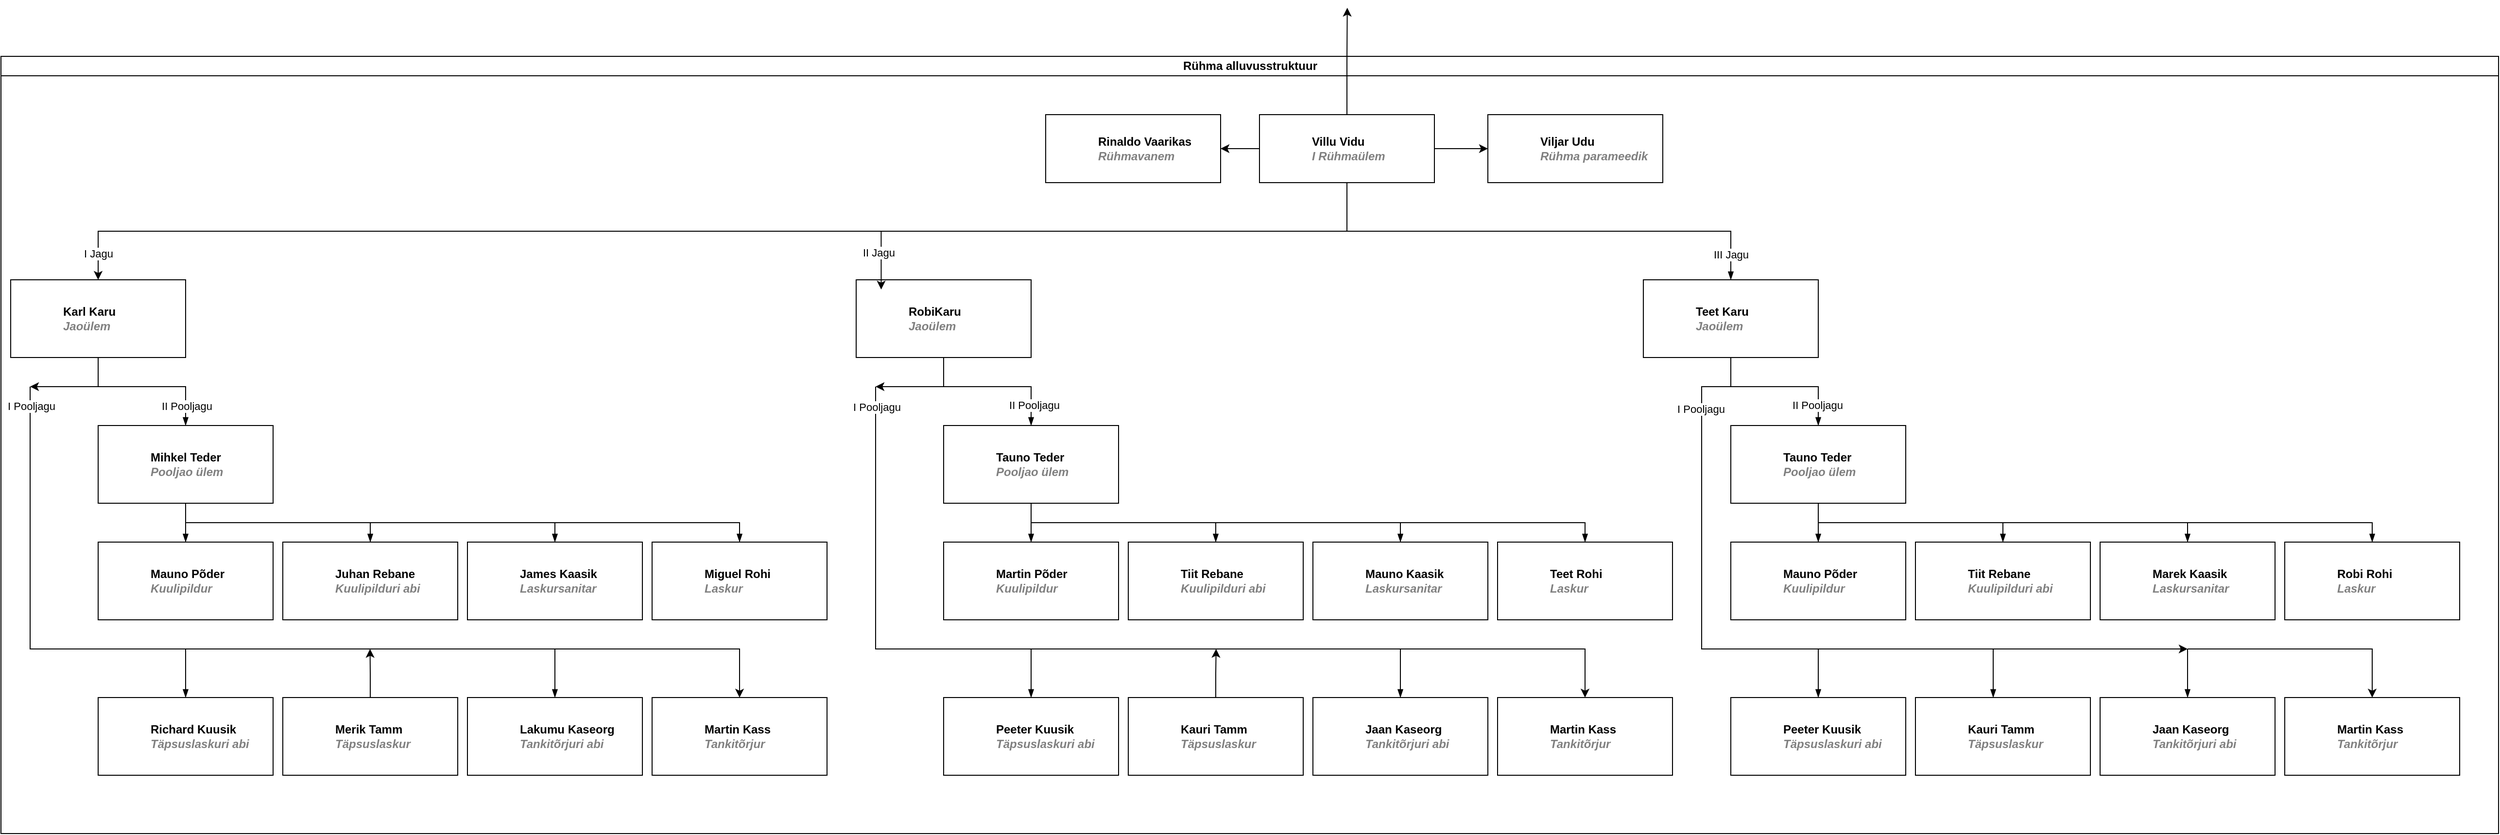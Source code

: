 <mxfile version="22.0.2" type="github">
  <diagram id="prtHgNgQTEPvFCAcTncT" name="Page-1">
    <mxGraphModel dx="3054" dy="3118" grid="1" gridSize="10" guides="1" tooltips="1" connect="1" arrows="1" fold="1" page="1" pageScale="1" pageWidth="827" pageHeight="1169" math="0" shadow="0">
      <root>
        <mxCell id="0" />
        <mxCell id="1" parent="0" />
        <mxCell id="dNxyNK7c78bLwvsdeMH5-11" value="Rühma alluvusstruktuur" style="swimlane;html=1;startSize=20;horizontal=1;containerType=tree;glass=0;" parent="1" vertex="1">
          <mxGeometry x="-1630" y="-1150" width="2570" height="800" as="geometry" />
        </mxCell>
        <mxCell id="ccZkCGxkQBuY12EpuAgt-53" style="edgeStyle=orthogonalEdgeStyle;rounded=0;orthogonalLoop=1;jettySize=auto;html=1;exitX=0.5;exitY=1;exitDx=0;exitDy=0;" edge="1" parent="dNxyNK7c78bLwvsdeMH5-11" source="dNxyNK7c78bLwvsdeMH5-12" target="ccZkCGxkQBuY12EpuAgt-42">
          <mxGeometry relative="1" as="geometry" />
        </mxCell>
        <mxCell id="ccZkCGxkQBuY12EpuAgt-63" value="I Jagu" style="edgeLabel;html=1;align=center;verticalAlign=middle;resizable=0;points=[];" vertex="1" connectable="0" parent="ccZkCGxkQBuY12EpuAgt-53">
          <mxGeometry x="0.96" relative="1" as="geometry">
            <mxPoint as="offset" />
          </mxGeometry>
        </mxCell>
        <mxCell id="ccZkCGxkQBuY12EpuAgt-75" style="edgeStyle=orthogonalEdgeStyle;rounded=0;orthogonalLoop=1;jettySize=auto;html=1;exitX=0.5;exitY=0;exitDx=0;exitDy=0;" edge="1" parent="dNxyNK7c78bLwvsdeMH5-11" source="dNxyNK7c78bLwvsdeMH5-12">
          <mxGeometry relative="1" as="geometry">
            <mxPoint x="1385.333" y="-50" as="targetPoint" />
          </mxGeometry>
        </mxCell>
        <UserObject label="Villu Vidu&lt;br&gt;&lt;i style=&quot;color: rgb(128, 128, 128);&quot;&gt;I Rühmaülem&lt;/i&gt;" name="Tessa Miller" position="CFO" location="Office 1" email="me@example.com" placeholders="1" id="dNxyNK7c78bLwvsdeMH5-12">
          <mxCell style="label;image=https://cdn3.iconfinder.com/data/icons/user-avatars-1/512/users-3-128.png;whiteSpace=wrap;html=1;rounded=0;glass=0;treeMoving=1;treeFolding=1;" parent="dNxyNK7c78bLwvsdeMH5-11" vertex="1">
            <mxGeometry x="1295" y="60" width="180" height="70" as="geometry" />
          </mxCell>
        </UserObject>
        <UserObject label="Tauno Teder&lt;br&gt;&lt;font color=&quot;#808080&quot;&gt;&lt;i&gt;Pooljao ülem&lt;/i&gt;&lt;/font&gt;" name="Evan Valet" position="HR Director" location="Office 4" email="me@example.com" placeholders="1" id="dNxyNK7c78bLwvsdeMH5-16">
          <mxCell style="label;image=https://cdn3.iconfinder.com/data/icons/user-avatars-1/512/users-9-2-128.png;whiteSpace=wrap;html=1;rounded=0;glass=0;treeFolding=1;treeMoving=1;" parent="dNxyNK7c78bLwvsdeMH5-11" vertex="1">
            <mxGeometry x="1780" y="380" width="180" height="80" as="geometry" />
          </mxCell>
        </UserObject>
        <mxCell id="dNxyNK7c78bLwvsdeMH5-15" value="" style="endArrow=blockThin;endFill=1;fontSize=11;edgeStyle=elbowEdgeStyle;elbow=vertical;rounded=0;exitX=0.5;exitY=1;exitDx=0;exitDy=0;entryX=0.5;entryY=0;entryDx=0;entryDy=0;" parent="dNxyNK7c78bLwvsdeMH5-11" source="dNxyNK7c78bLwvsdeMH5-14" target="dNxyNK7c78bLwvsdeMH5-16" edge="1">
          <mxGeometry relative="1" as="geometry">
            <Array as="points">
              <mxPoint x="1790" y="340" />
            </Array>
          </mxGeometry>
        </mxCell>
        <mxCell id="ccZkCGxkQBuY12EpuAgt-72" value="II Pooljagu" style="edgeLabel;html=1;align=center;verticalAlign=middle;resizable=0;points=[];" vertex="1" connectable="0" parent="dNxyNK7c78bLwvsdeMH5-15">
          <mxGeometry x="0.736" y="-1" relative="1" as="geometry">
            <mxPoint as="offset" />
          </mxGeometry>
        </mxCell>
        <mxCell id="lXDqP3hr32WbxRZr7GGE-2" value="" style="endArrow=blockThin;endFill=1;fontSize=11;edgeStyle=elbowEdgeStyle;elbow=vertical;rounded=0;" parent="dNxyNK7c78bLwvsdeMH5-11" source="dNxyNK7c78bLwvsdeMH5-16" target="lXDqP3hr32WbxRZr7GGE-3" edge="1">
          <mxGeometry relative="1" as="geometry">
            <mxPoint x="1905" y="230" as="sourcePoint" />
          </mxGeometry>
        </mxCell>
        <UserObject label="Mauno Põder&lt;br&gt;&lt;font color=&quot;#808080&quot;&gt;&lt;i&gt;Kuulipildur&lt;/i&gt;&lt;/font&gt;" name="Evan Valet" position="HR Director" location="Office 4" email="me@example.com" placeholders="1" id="lXDqP3hr32WbxRZr7GGE-3">
          <mxCell style="label;image=https://cdn3.iconfinder.com/data/icons/user-avatars-1/512/users-9-2-128.png;whiteSpace=wrap;html=1;rounded=0;glass=0;treeFolding=1;treeMoving=1;" parent="dNxyNK7c78bLwvsdeMH5-11" vertex="1">
            <mxGeometry x="1780" y="500" width="180" height="80" as="geometry" />
          </mxCell>
        </UserObject>
        <mxCell id="lXDqP3hr32WbxRZr7GGE-4" value="" style="endArrow=blockThin;endFill=1;fontSize=11;edgeStyle=elbowEdgeStyle;elbow=vertical;rounded=0;" parent="dNxyNK7c78bLwvsdeMH5-11" source="dNxyNK7c78bLwvsdeMH5-16" target="lXDqP3hr32WbxRZr7GGE-5" edge="1">
          <mxGeometry relative="1" as="geometry">
            <mxPoint x="1905" y="230" as="sourcePoint" />
          </mxGeometry>
        </mxCell>
        <UserObject label="Tiit Rebane&lt;br&gt;&lt;font color=&quot;#808080&quot;&gt;&lt;i&gt;Kuulipilduri abi&lt;/i&gt;&lt;/font&gt;" name="Evan Valet" position="HR Director" location="Office 4" email="me@example.com" placeholders="1" id="lXDqP3hr32WbxRZr7GGE-5">
          <mxCell style="label;image=https://cdn3.iconfinder.com/data/icons/user-avatars-1/512/users-9-2-128.png;whiteSpace=wrap;html=1;rounded=0;glass=0;treeFolding=1;treeMoving=1;" parent="dNxyNK7c78bLwvsdeMH5-11" vertex="1">
            <mxGeometry x="1970" y="500" width="180" height="80" as="geometry" />
          </mxCell>
        </UserObject>
        <mxCell id="lXDqP3hr32WbxRZr7GGE-6" value="" style="endArrow=blockThin;endFill=1;fontSize=11;edgeStyle=elbowEdgeStyle;elbow=vertical;rounded=0;" parent="dNxyNK7c78bLwvsdeMH5-11" source="dNxyNK7c78bLwvsdeMH5-16" target="lXDqP3hr32WbxRZr7GGE-7" edge="1">
          <mxGeometry relative="1" as="geometry">
            <mxPoint x="1905" y="230" as="sourcePoint" />
          </mxGeometry>
        </mxCell>
        <UserObject label="Marek Kaasik&lt;br&gt;&lt;font color=&quot;#808080&quot;&gt;&lt;i&gt;Laskursanitar&lt;/i&gt;&lt;/font&gt;" name="Evan Valet" position="HR Director" location="Office 4" email="me@example.com" placeholders="1" id="lXDqP3hr32WbxRZr7GGE-7">
          <mxCell style="label;image=https://cdn3.iconfinder.com/data/icons/user-avatars-1/512/users-9-2-128.png;whiteSpace=wrap;html=1;rounded=0;glass=0;treeFolding=1;treeMoving=1;" parent="dNxyNK7c78bLwvsdeMH5-11" vertex="1">
            <mxGeometry x="2160" y="500" width="180" height="80" as="geometry" />
          </mxCell>
        </UserObject>
        <mxCell id="lXDqP3hr32WbxRZr7GGE-8" value="" style="endArrow=blockThin;endFill=1;fontSize=11;edgeStyle=elbowEdgeStyle;elbow=vertical;rounded=0;" parent="dNxyNK7c78bLwvsdeMH5-11" source="dNxyNK7c78bLwvsdeMH5-16" target="lXDqP3hr32WbxRZr7GGE-9" edge="1">
          <mxGeometry relative="1" as="geometry">
            <mxPoint x="1905" y="230" as="sourcePoint" />
          </mxGeometry>
        </mxCell>
        <UserObject label="Robi Rohi&lt;br&gt;&lt;font color=&quot;#808080&quot;&gt;&lt;i&gt;Laskur&lt;/i&gt;&lt;/font&gt;" name="Evan Valet" position="HR Director" location="Office 4" email="me@example.com" placeholders="1" id="lXDqP3hr32WbxRZr7GGE-9">
          <mxCell style="label;image=https://cdn3.iconfinder.com/data/icons/user-avatars-1/512/users-9-2-128.png;whiteSpace=wrap;html=1;rounded=0;glass=0;treeFolding=1;treeMoving=1;" parent="dNxyNK7c78bLwvsdeMH5-11" vertex="1">
            <mxGeometry x="2350" y="500" width="180" height="80" as="geometry" />
          </mxCell>
        </UserObject>
        <UserObject label="Martin Kass&lt;br&gt;&lt;font color=&quot;#808080&quot;&gt;&lt;i&gt;Tankitõrjur&lt;br&gt;&lt;/i&gt;&lt;/font&gt;" name="Edward Morrison" position="Brand Manager" location="Office 2" email="me@example.com" placeholders="1" id="lXDqP3hr32WbxRZr7GGE-12">
          <mxCell style="label;image=https://cdn3.iconfinder.com/data/icons/user-avatars-1/512/users-10-3-128.png;whiteSpace=wrap;html=1;rounded=0;glass=0;treeFolding=1;treeMoving=1;" parent="dNxyNK7c78bLwvsdeMH5-11" vertex="1">
            <mxGeometry x="2350" y="660" width="180" height="80" as="geometry" />
          </mxCell>
        </UserObject>
        <mxCell id="ccZkCGxkQBuY12EpuAgt-8" style="edgeStyle=orthogonalEdgeStyle;rounded=0;orthogonalLoop=1;jettySize=auto;html=1;exitX=0.5;exitY=1;exitDx=0;exitDy=0;" edge="1" parent="dNxyNK7c78bLwvsdeMH5-11" source="dNxyNK7c78bLwvsdeMH5-14">
          <mxGeometry relative="1" as="geometry">
            <mxPoint x="2250" y="610" as="targetPoint" />
            <Array as="points">
              <mxPoint x="1780" y="340" />
              <mxPoint x="1750" y="340" />
              <mxPoint x="1750" y="610" />
            </Array>
          </mxGeometry>
        </mxCell>
        <mxCell id="ccZkCGxkQBuY12EpuAgt-71" value="I Pooljagu" style="edgeLabel;html=1;align=center;verticalAlign=middle;resizable=0;points=[];" vertex="1" connectable="0" parent="ccZkCGxkQBuY12EpuAgt-8">
          <mxGeometry x="-0.8" y="-1" relative="1" as="geometry">
            <mxPoint as="offset" />
          </mxGeometry>
        </mxCell>
        <UserObject label="Teet Karu&lt;br&gt;&lt;font color=&quot;#808080&quot;&gt;&lt;i&gt;Jaoülem&lt;br&gt;&lt;/i&gt;&lt;/font&gt;" name="Edward Morrison" position="Brand Manager" location="Office 2" email="me@example.com" placeholders="1" id="dNxyNK7c78bLwvsdeMH5-14">
          <mxCell style="label;image=https://cdn3.iconfinder.com/data/icons/user-avatars-1/512/users-10-3-128.png;whiteSpace=wrap;html=1;rounded=0;glass=0;treeFolding=1;treeMoving=1;" parent="dNxyNK7c78bLwvsdeMH5-11" vertex="1">
            <mxGeometry x="1690" y="230" width="180" height="80" as="geometry" />
          </mxCell>
        </UserObject>
        <mxCell id="lXDqP3hr32WbxRZr7GGE-13" value="" style="edgeStyle=orthogonalEdgeStyle;rounded=0;orthogonalLoop=1;jettySize=auto;html=1;" parent="dNxyNK7c78bLwvsdeMH5-11" target="lXDqP3hr32WbxRZr7GGE-12" edge="1">
          <mxGeometry relative="1" as="geometry">
            <mxPoint x="2250" y="610" as="sourcePoint" />
            <Array as="points">
              <mxPoint x="2440" y="610" />
            </Array>
          </mxGeometry>
        </mxCell>
        <mxCell id="dNxyNK7c78bLwvsdeMH5-13" value="" style="endArrow=blockThin;endFill=1;fontSize=11;edgeStyle=elbowEdgeStyle;elbow=vertical;rounded=0;" parent="dNxyNK7c78bLwvsdeMH5-11" source="dNxyNK7c78bLwvsdeMH5-12" target="dNxyNK7c78bLwvsdeMH5-14" edge="1">
          <mxGeometry relative="1" as="geometry" />
        </mxCell>
        <mxCell id="ccZkCGxkQBuY12EpuAgt-62" value="III Jagu" style="edgeLabel;html=1;align=center;verticalAlign=middle;resizable=0;points=[];" vertex="1" connectable="0" parent="dNxyNK7c78bLwvsdeMH5-13">
          <mxGeometry x="0.888" relative="1" as="geometry">
            <mxPoint y="1" as="offset" />
          </mxGeometry>
        </mxCell>
        <mxCell id="ccZkCGxkQBuY12EpuAgt-1" value="" style="endArrow=blockThin;endFill=1;fontSize=11;edgeStyle=elbowEdgeStyle;elbow=vertical;rounded=0;" edge="1" target="ccZkCGxkQBuY12EpuAgt-2" parent="dNxyNK7c78bLwvsdeMH5-11">
          <mxGeometry relative="1" as="geometry">
            <mxPoint x="2250" y="610" as="sourcePoint" />
            <Array as="points" />
          </mxGeometry>
        </mxCell>
        <UserObject label="Jaan Kaseorg&lt;br&gt;&lt;font color=&quot;#808080&quot;&gt;&lt;i&gt;Tankitõrjuri abi&lt;br&gt;&lt;/i&gt;&lt;/font&gt;" name="Edward Morrison" position="Brand Manager" location="Office 2" email="me@example.com" placeholders="1" id="ccZkCGxkQBuY12EpuAgt-2">
          <mxCell style="label;image=https://cdn3.iconfinder.com/data/icons/user-avatars-1/512/users-10-3-128.png;whiteSpace=wrap;html=1;rounded=0;glass=0;treeFolding=1;treeMoving=1;" vertex="1" parent="dNxyNK7c78bLwvsdeMH5-11">
            <mxGeometry x="2160" y="660" width="180" height="80" as="geometry" />
          </mxCell>
        </UserObject>
        <mxCell id="ccZkCGxkQBuY12EpuAgt-3" value="" style="endArrow=blockThin;endFill=1;fontSize=11;edgeStyle=elbowEdgeStyle;elbow=vertical;rounded=0;entryX=0.5;entryY=0;entryDx=0;entryDy=0;" edge="1" parent="dNxyNK7c78bLwvsdeMH5-11">
          <mxGeometry relative="1" as="geometry">
            <mxPoint x="2050" y="610" as="sourcePoint" />
            <mxPoint x="2050.0" y="660" as="targetPoint" />
            <Array as="points">
              <mxPoint x="1750" y="620" />
            </Array>
          </mxGeometry>
        </mxCell>
        <UserObject label="Kauri Tamm&lt;br&gt;&lt;font color=&quot;#808080&quot;&gt;&lt;i&gt;Täpsuslaskur&lt;br&gt;&lt;/i&gt;&lt;/font&gt;" name="Edward Morrison" position="Brand Manager" location="Office 2" email="me@example.com" placeholders="1" id="ccZkCGxkQBuY12EpuAgt-4">
          <mxCell style="label;image=https://cdn3.iconfinder.com/data/icons/user-avatars-1/512/users-10-3-128.png;whiteSpace=wrap;html=1;rounded=0;glass=0;treeFolding=1;treeMoving=1;" vertex="1" parent="dNxyNK7c78bLwvsdeMH5-11">
            <mxGeometry x="1970.0" y="660" width="180" height="80" as="geometry" />
          </mxCell>
        </UserObject>
        <mxCell id="ccZkCGxkQBuY12EpuAgt-5" value="" style="endArrow=blockThin;endFill=1;fontSize=11;edgeStyle=elbowEdgeStyle;elbow=vertical;rounded=0;" edge="1" target="ccZkCGxkQBuY12EpuAgt-6" parent="dNxyNK7c78bLwvsdeMH5-11">
          <mxGeometry relative="1" as="geometry">
            <mxPoint x="1870" y="610" as="sourcePoint" />
          </mxGeometry>
        </mxCell>
        <UserObject label="Peeter Kuusik&lt;br&gt;&lt;font color=&quot;#808080&quot;&gt;&lt;i&gt;Täpsuslaskuri abi&lt;br&gt;&lt;/i&gt;&lt;/font&gt;" name="Edward Morrison" position="Brand Manager" location="Office 2" email="me@example.com" placeholders="1" id="ccZkCGxkQBuY12EpuAgt-6">
          <mxCell style="label;image=https://cdn3.iconfinder.com/data/icons/user-avatars-1/512/users-10-3-128.png;whiteSpace=wrap;html=1;rounded=0;glass=0;treeFolding=1;treeMoving=1;" vertex="1" parent="dNxyNK7c78bLwvsdeMH5-11">
            <mxGeometry x="1780.0" y="660" width="180" height="80" as="geometry" />
          </mxCell>
        </UserObject>
        <UserObject label="Tauno Teder&lt;br&gt;&lt;font color=&quot;#808080&quot;&gt;&lt;i&gt;Pooljao ülem&lt;/i&gt;&lt;/font&gt;" name="Evan Valet" position="HR Director" location="Office 4" email="me@example.com" placeholders="1" id="ccZkCGxkQBuY12EpuAgt-10">
          <mxCell style="label;image=https://cdn3.iconfinder.com/data/icons/user-avatars-1/512/users-9-2-128.png;whiteSpace=wrap;html=1;rounded=0;glass=0;treeFolding=1;treeMoving=1;" vertex="1" parent="dNxyNK7c78bLwvsdeMH5-11">
            <mxGeometry x="970" y="380" width="180" height="80" as="geometry" />
          </mxCell>
        </UserObject>
        <mxCell id="ccZkCGxkQBuY12EpuAgt-11" value="" style="endArrow=blockThin;endFill=1;fontSize=11;edgeStyle=elbowEdgeStyle;elbow=vertical;rounded=0;exitX=0.5;exitY=1;exitDx=0;exitDy=0;entryX=0.5;entryY=0;entryDx=0;entryDy=0;" edge="1" parent="dNxyNK7c78bLwvsdeMH5-11" source="ccZkCGxkQBuY12EpuAgt-22" target="ccZkCGxkQBuY12EpuAgt-10">
          <mxGeometry relative="1" as="geometry">
            <Array as="points">
              <mxPoint x="980" y="340" />
            </Array>
          </mxGeometry>
        </mxCell>
        <mxCell id="ccZkCGxkQBuY12EpuAgt-70" value="II Pooljagu" style="edgeLabel;html=1;align=center;verticalAlign=middle;resizable=0;points=[];" vertex="1" connectable="0" parent="ccZkCGxkQBuY12EpuAgt-11">
          <mxGeometry x="0.729" y="3" relative="1" as="geometry">
            <mxPoint as="offset" />
          </mxGeometry>
        </mxCell>
        <mxCell id="ccZkCGxkQBuY12EpuAgt-12" value="" style="endArrow=blockThin;endFill=1;fontSize=11;edgeStyle=elbowEdgeStyle;elbow=vertical;rounded=0;" edge="1" parent="dNxyNK7c78bLwvsdeMH5-11" source="ccZkCGxkQBuY12EpuAgt-10" target="ccZkCGxkQBuY12EpuAgt-13">
          <mxGeometry relative="1" as="geometry">
            <mxPoint x="1095" y="230" as="sourcePoint" />
          </mxGeometry>
        </mxCell>
        <UserObject label="Martin Põder&lt;br&gt;&lt;font color=&quot;#808080&quot;&gt;&lt;i&gt;Kuulipildur&lt;/i&gt;&lt;/font&gt;" name="Evan Valet" position="HR Director" location="Office 4" email="me@example.com" placeholders="1" id="ccZkCGxkQBuY12EpuAgt-13">
          <mxCell style="label;image=https://cdn3.iconfinder.com/data/icons/user-avatars-1/512/users-9-2-128.png;whiteSpace=wrap;html=1;rounded=0;glass=0;treeFolding=1;treeMoving=1;" vertex="1" parent="dNxyNK7c78bLwvsdeMH5-11">
            <mxGeometry x="970" y="500" width="180" height="80" as="geometry" />
          </mxCell>
        </UserObject>
        <mxCell id="ccZkCGxkQBuY12EpuAgt-14" value="" style="endArrow=blockThin;endFill=1;fontSize=11;edgeStyle=elbowEdgeStyle;elbow=vertical;rounded=0;" edge="1" parent="dNxyNK7c78bLwvsdeMH5-11" source="ccZkCGxkQBuY12EpuAgt-10" target="ccZkCGxkQBuY12EpuAgt-15">
          <mxGeometry relative="1" as="geometry">
            <mxPoint x="1095" y="230" as="sourcePoint" />
          </mxGeometry>
        </mxCell>
        <UserObject label="Tiit Rebane&lt;br&gt;&lt;font color=&quot;#808080&quot;&gt;&lt;i&gt;Kuulipilduri abi&lt;/i&gt;&lt;/font&gt;" name="Evan Valet" position="HR Director" location="Office 4" email="me@example.com" placeholders="1" id="ccZkCGxkQBuY12EpuAgt-15">
          <mxCell style="label;image=https://cdn3.iconfinder.com/data/icons/user-avatars-1/512/users-9-2-128.png;whiteSpace=wrap;html=1;rounded=0;glass=0;treeFolding=1;treeMoving=1;" vertex="1" parent="dNxyNK7c78bLwvsdeMH5-11">
            <mxGeometry x="1160" y="500" width="180" height="80" as="geometry" />
          </mxCell>
        </UserObject>
        <mxCell id="ccZkCGxkQBuY12EpuAgt-16" value="" style="endArrow=blockThin;endFill=1;fontSize=11;edgeStyle=elbowEdgeStyle;elbow=vertical;rounded=0;" edge="1" parent="dNxyNK7c78bLwvsdeMH5-11" source="ccZkCGxkQBuY12EpuAgt-10" target="ccZkCGxkQBuY12EpuAgt-17">
          <mxGeometry relative="1" as="geometry">
            <mxPoint x="1095" y="230" as="sourcePoint" />
          </mxGeometry>
        </mxCell>
        <UserObject label="Mauno Kaasik&lt;br&gt;&lt;font color=&quot;#808080&quot;&gt;&lt;i&gt;Laskursanitar&lt;/i&gt;&lt;/font&gt;" name="Evan Valet" position="HR Director" location="Office 4" email="me@example.com" placeholders="1" id="ccZkCGxkQBuY12EpuAgt-17">
          <mxCell style="label;image=https://cdn3.iconfinder.com/data/icons/user-avatars-1/512/users-9-2-128.png;whiteSpace=wrap;html=1;rounded=0;glass=0;treeFolding=1;treeMoving=1;" vertex="1" parent="dNxyNK7c78bLwvsdeMH5-11">
            <mxGeometry x="1350" y="500" width="180" height="80" as="geometry" />
          </mxCell>
        </UserObject>
        <mxCell id="ccZkCGxkQBuY12EpuAgt-18" value="" style="endArrow=blockThin;endFill=1;fontSize=11;edgeStyle=elbowEdgeStyle;elbow=vertical;rounded=0;" edge="1" parent="dNxyNK7c78bLwvsdeMH5-11" source="ccZkCGxkQBuY12EpuAgt-10" target="ccZkCGxkQBuY12EpuAgt-19">
          <mxGeometry relative="1" as="geometry">
            <mxPoint x="1095" y="230" as="sourcePoint" />
          </mxGeometry>
        </mxCell>
        <UserObject label="Teet Rohi&lt;br&gt;&lt;font color=&quot;#808080&quot;&gt;&lt;i&gt;Laskur&lt;/i&gt;&lt;/font&gt;" name="Evan Valet" position="HR Director" location="Office 4" email="me@example.com" placeholders="1" id="ccZkCGxkQBuY12EpuAgt-19">
          <mxCell style="label;image=https://cdn3.iconfinder.com/data/icons/user-avatars-1/512/users-9-2-128.png;whiteSpace=wrap;html=1;rounded=0;glass=0;treeFolding=1;treeMoving=1;" vertex="1" parent="dNxyNK7c78bLwvsdeMH5-11">
            <mxGeometry x="1540" y="500" width="180" height="80" as="geometry" />
          </mxCell>
        </UserObject>
        <UserObject label="Martin Kass&lt;br&gt;&lt;font color=&quot;#808080&quot;&gt;&lt;i&gt;Tankitõrjur&lt;br&gt;&lt;/i&gt;&lt;/font&gt;" name="Edward Morrison" position="Brand Manager" location="Office 2" email="me@example.com" placeholders="1" id="ccZkCGxkQBuY12EpuAgt-20">
          <mxCell style="label;image=https://cdn3.iconfinder.com/data/icons/user-avatars-1/512/users-10-3-128.png;whiteSpace=wrap;html=1;rounded=0;glass=0;treeFolding=1;treeMoving=1;" vertex="1" parent="dNxyNK7c78bLwvsdeMH5-11">
            <mxGeometry x="1540" y="660" width="180" height="80" as="geometry" />
          </mxCell>
        </UserObject>
        <mxCell id="ccZkCGxkQBuY12EpuAgt-21" style="edgeStyle=orthogonalEdgeStyle;rounded=0;orthogonalLoop=1;jettySize=auto;html=1;exitX=0.5;exitY=1;exitDx=0;exitDy=0;" edge="1" parent="dNxyNK7c78bLwvsdeMH5-11" source="ccZkCGxkQBuY12EpuAgt-22">
          <mxGeometry relative="1" as="geometry">
            <mxPoint x="900" y="340" as="targetPoint" />
            <Array as="points">
              <mxPoint x="970" y="340" />
            </Array>
          </mxGeometry>
        </mxCell>
        <UserObject label="RobiKaru&lt;br&gt;&lt;font color=&quot;#808080&quot;&gt;&lt;i&gt;Jaoülem&lt;br&gt;&lt;/i&gt;&lt;/font&gt;" name="Edward Morrison" position="Brand Manager" location="Office 2" email="me@example.com" placeholders="1" id="ccZkCGxkQBuY12EpuAgt-22">
          <mxCell style="label;image=https://cdn3.iconfinder.com/data/icons/user-avatars-1/512/users-10-3-128.png;whiteSpace=wrap;html=1;rounded=0;glass=0;treeFolding=1;treeMoving=1;" vertex="1" parent="dNxyNK7c78bLwvsdeMH5-11">
            <mxGeometry x="880" y="230" width="180" height="80" as="geometry" />
          </mxCell>
        </UserObject>
        <mxCell id="ccZkCGxkQBuY12EpuAgt-23" value="" style="edgeStyle=orthogonalEdgeStyle;rounded=0;orthogonalLoop=1;jettySize=auto;html=1;" edge="1" parent="dNxyNK7c78bLwvsdeMH5-11" target="ccZkCGxkQBuY12EpuAgt-20">
          <mxGeometry relative="1" as="geometry">
            <mxPoint x="1440" y="610" as="sourcePoint" />
            <Array as="points">
              <mxPoint x="1630" y="610" />
            </Array>
          </mxGeometry>
        </mxCell>
        <mxCell id="ccZkCGxkQBuY12EpuAgt-24" value="" style="endArrow=blockThin;endFill=1;fontSize=11;edgeStyle=elbowEdgeStyle;elbow=vertical;rounded=0;" edge="1" parent="dNxyNK7c78bLwvsdeMH5-11" target="ccZkCGxkQBuY12EpuAgt-25">
          <mxGeometry relative="1" as="geometry">
            <mxPoint x="900" y="340" as="sourcePoint" />
            <Array as="points">
              <mxPoint x="840" y="610" />
            </Array>
          </mxGeometry>
        </mxCell>
        <mxCell id="ccZkCGxkQBuY12EpuAgt-69" value="I Pooljagu" style="edgeLabel;html=1;align=center;verticalAlign=middle;resizable=0;points=[];" vertex="1" connectable="0" parent="ccZkCGxkQBuY12EpuAgt-24">
          <mxGeometry x="-0.951" y="1" relative="1" as="geometry">
            <mxPoint as="offset" />
          </mxGeometry>
        </mxCell>
        <UserObject label="Jaan Kaseorg&lt;br&gt;&lt;font color=&quot;#808080&quot;&gt;&lt;i&gt;Tankitõrjuri abi&lt;br&gt;&lt;/i&gt;&lt;/font&gt;" name="Edward Morrison" position="Brand Manager" location="Office 2" email="me@example.com" placeholders="1" id="ccZkCGxkQBuY12EpuAgt-25">
          <mxCell style="label;image=https://cdn3.iconfinder.com/data/icons/user-avatars-1/512/users-10-3-128.png;whiteSpace=wrap;html=1;rounded=0;glass=0;treeFolding=1;treeMoving=1;" vertex="1" parent="dNxyNK7c78bLwvsdeMH5-11">
            <mxGeometry x="1350" y="660" width="180" height="80" as="geometry" />
          </mxCell>
        </UserObject>
        <mxCell id="ccZkCGxkQBuY12EpuAgt-54" style="edgeStyle=orthogonalEdgeStyle;rounded=0;orthogonalLoop=1;jettySize=auto;html=1;exitX=0.5;exitY=0;exitDx=0;exitDy=0;" edge="1" parent="dNxyNK7c78bLwvsdeMH5-11" source="ccZkCGxkQBuY12EpuAgt-27">
          <mxGeometry relative="1" as="geometry">
            <mxPoint x="1250.353" y="610" as="targetPoint" />
          </mxGeometry>
        </mxCell>
        <UserObject label="Kauri Tamm&lt;br&gt;&lt;font color=&quot;#808080&quot;&gt;&lt;i&gt;Täpsuslaskur&lt;br&gt;&lt;/i&gt;&lt;/font&gt;" name="Edward Morrison" position="Brand Manager" location="Office 2" email="me@example.com" placeholders="1" id="ccZkCGxkQBuY12EpuAgt-27">
          <mxCell style="label;image=https://cdn3.iconfinder.com/data/icons/user-avatars-1/512/users-10-3-128.png;whiteSpace=wrap;html=1;rounded=0;glass=0;treeFolding=1;treeMoving=1;" vertex="1" parent="dNxyNK7c78bLwvsdeMH5-11">
            <mxGeometry x="1160" y="660" width="180" height="80" as="geometry" />
          </mxCell>
        </UserObject>
        <mxCell id="ccZkCGxkQBuY12EpuAgt-28" value="" style="endArrow=blockThin;endFill=1;fontSize=11;edgeStyle=elbowEdgeStyle;elbow=vertical;rounded=0;" edge="1" parent="dNxyNK7c78bLwvsdeMH5-11" target="ccZkCGxkQBuY12EpuAgt-29">
          <mxGeometry relative="1" as="geometry">
            <mxPoint x="1060" y="610" as="sourcePoint" />
          </mxGeometry>
        </mxCell>
        <UserObject label="Peeter Kuusik&lt;br&gt;&lt;font color=&quot;#808080&quot;&gt;&lt;i&gt;Täpsuslaskuri abi&lt;br&gt;&lt;/i&gt;&lt;/font&gt;" name="Edward Morrison" position="Brand Manager" location="Office 2" email="me@example.com" placeholders="1" id="ccZkCGxkQBuY12EpuAgt-29">
          <mxCell style="label;image=https://cdn3.iconfinder.com/data/icons/user-avatars-1/512/users-10-3-128.png;whiteSpace=wrap;html=1;rounded=0;glass=0;treeFolding=1;treeMoving=1;" vertex="1" parent="dNxyNK7c78bLwvsdeMH5-11">
            <mxGeometry x="970.0" y="660" width="180" height="80" as="geometry" />
          </mxCell>
        </UserObject>
        <mxCell id="ccZkCGxkQBuY12EpuAgt-52" style="edgeStyle=orthogonalEdgeStyle;rounded=0;orthogonalLoop=1;jettySize=auto;html=1;exitX=0.5;exitY=1;exitDx=0;exitDy=0;entryX=0.143;entryY=0.125;entryDx=0;entryDy=0;entryPerimeter=0;" edge="1" parent="dNxyNK7c78bLwvsdeMH5-11" source="dNxyNK7c78bLwvsdeMH5-12" target="ccZkCGxkQBuY12EpuAgt-22">
          <mxGeometry relative="1" as="geometry" />
        </mxCell>
        <mxCell id="ccZkCGxkQBuY12EpuAgt-61" value="II Jagu" style="edgeLabel;html=1;align=center;verticalAlign=middle;resizable=0;points=[];" vertex="1" connectable="0" parent="ccZkCGxkQBuY12EpuAgt-52">
          <mxGeometry x="0.872" y="-3" relative="1" as="geometry">
            <mxPoint as="offset" />
          </mxGeometry>
        </mxCell>
        <UserObject label="Mihkel Teder&lt;br&gt;&lt;font color=&quot;#808080&quot;&gt;&lt;i&gt;Pooljao ülem&lt;/i&gt;&lt;/font&gt;" name="Evan Valet" position="HR Director" location="Office 4" email="me@example.com" placeholders="1" id="ccZkCGxkQBuY12EpuAgt-30">
          <mxCell style="label;image=https://cdn3.iconfinder.com/data/icons/user-avatars-1/512/users-9-2-128.png;whiteSpace=wrap;html=1;rounded=0;glass=0;treeFolding=1;treeMoving=1;" vertex="1" parent="dNxyNK7c78bLwvsdeMH5-11">
            <mxGeometry x="100" y="380" width="180" height="80" as="geometry" />
          </mxCell>
        </UserObject>
        <mxCell id="ccZkCGxkQBuY12EpuAgt-31" value="" style="endArrow=blockThin;endFill=1;fontSize=11;edgeStyle=elbowEdgeStyle;elbow=vertical;rounded=0;exitX=0.5;exitY=1;exitDx=0;exitDy=0;entryX=0.5;entryY=0;entryDx=0;entryDy=0;" edge="1" parent="dNxyNK7c78bLwvsdeMH5-11" source="ccZkCGxkQBuY12EpuAgt-42" target="ccZkCGxkQBuY12EpuAgt-30">
          <mxGeometry relative="1" as="geometry">
            <Array as="points">
              <mxPoint x="110" y="340" />
            </Array>
          </mxGeometry>
        </mxCell>
        <mxCell id="ccZkCGxkQBuY12EpuAgt-68" value="II Pooljagu" style="edgeLabel;html=1;align=center;verticalAlign=middle;resizable=0;points=[];" vertex="1" connectable="0" parent="ccZkCGxkQBuY12EpuAgt-31">
          <mxGeometry x="0.746" y="1" relative="1" as="geometry">
            <mxPoint as="offset" />
          </mxGeometry>
        </mxCell>
        <mxCell id="ccZkCGxkQBuY12EpuAgt-32" value="" style="endArrow=blockThin;endFill=1;fontSize=11;edgeStyle=elbowEdgeStyle;elbow=vertical;rounded=0;" edge="1" parent="dNxyNK7c78bLwvsdeMH5-11" source="ccZkCGxkQBuY12EpuAgt-30" target="ccZkCGxkQBuY12EpuAgt-33">
          <mxGeometry relative="1" as="geometry">
            <mxPoint x="225" y="230" as="sourcePoint" />
          </mxGeometry>
        </mxCell>
        <UserObject label="Mauno Põder&lt;br&gt;&lt;font color=&quot;#808080&quot;&gt;&lt;i&gt;Kuulipildur&lt;/i&gt;&lt;/font&gt;" name="Evan Valet" position="HR Director" location="Office 4" email="me@example.com" placeholders="1" id="ccZkCGxkQBuY12EpuAgt-33">
          <mxCell style="label;image=https://cdn3.iconfinder.com/data/icons/user-avatars-1/512/users-9-2-128.png;whiteSpace=wrap;html=1;rounded=0;glass=0;treeFolding=1;treeMoving=1;" vertex="1" parent="dNxyNK7c78bLwvsdeMH5-11">
            <mxGeometry x="100" y="500" width="180" height="80" as="geometry" />
          </mxCell>
        </UserObject>
        <mxCell id="ccZkCGxkQBuY12EpuAgt-34" value="" style="endArrow=blockThin;endFill=1;fontSize=11;edgeStyle=elbowEdgeStyle;elbow=vertical;rounded=0;" edge="1" parent="dNxyNK7c78bLwvsdeMH5-11" source="ccZkCGxkQBuY12EpuAgt-30" target="ccZkCGxkQBuY12EpuAgt-35">
          <mxGeometry relative="1" as="geometry">
            <mxPoint x="225" y="230" as="sourcePoint" />
          </mxGeometry>
        </mxCell>
        <UserObject label="Juhan Rebane&lt;br&gt;&lt;font color=&quot;#808080&quot;&gt;&lt;i&gt;Kuulipilduri abi&lt;/i&gt;&lt;/font&gt;" name="Evan Valet" position="HR Director" location="Office 4" email="me@example.com" placeholders="1" id="ccZkCGxkQBuY12EpuAgt-35">
          <mxCell style="label;image=https://cdn3.iconfinder.com/data/icons/user-avatars-1/512/users-9-2-128.png;whiteSpace=wrap;html=1;rounded=0;glass=0;treeFolding=1;treeMoving=1;" vertex="1" parent="dNxyNK7c78bLwvsdeMH5-11">
            <mxGeometry x="290" y="500" width="180" height="80" as="geometry" />
          </mxCell>
        </UserObject>
        <mxCell id="ccZkCGxkQBuY12EpuAgt-36" value="" style="endArrow=blockThin;endFill=1;fontSize=11;edgeStyle=elbowEdgeStyle;elbow=vertical;rounded=0;" edge="1" parent="dNxyNK7c78bLwvsdeMH5-11" source="ccZkCGxkQBuY12EpuAgt-30" target="ccZkCGxkQBuY12EpuAgt-37">
          <mxGeometry relative="1" as="geometry">
            <mxPoint x="225" y="230" as="sourcePoint" />
          </mxGeometry>
        </mxCell>
        <UserObject label="James Kaasik&lt;br&gt;&lt;font color=&quot;#808080&quot;&gt;&lt;i&gt;Laskursanitar&lt;/i&gt;&lt;/font&gt;" name="Evan Valet" position="HR Director" location="Office 4" email="me@example.com" placeholders="1" id="ccZkCGxkQBuY12EpuAgt-37">
          <mxCell style="label;image=https://cdn3.iconfinder.com/data/icons/user-avatars-1/512/users-9-2-128.png;whiteSpace=wrap;html=1;rounded=0;glass=0;treeFolding=1;treeMoving=1;" vertex="1" parent="dNxyNK7c78bLwvsdeMH5-11">
            <mxGeometry x="480" y="500" width="180" height="80" as="geometry" />
          </mxCell>
        </UserObject>
        <mxCell id="ccZkCGxkQBuY12EpuAgt-38" value="" style="endArrow=blockThin;endFill=1;fontSize=11;edgeStyle=elbowEdgeStyle;elbow=vertical;rounded=0;" edge="1" parent="dNxyNK7c78bLwvsdeMH5-11" source="ccZkCGxkQBuY12EpuAgt-30" target="ccZkCGxkQBuY12EpuAgt-39">
          <mxGeometry relative="1" as="geometry">
            <mxPoint x="225" y="230" as="sourcePoint" />
          </mxGeometry>
        </mxCell>
        <UserObject label="Miguel Rohi&lt;br&gt;&lt;font color=&quot;#808080&quot;&gt;&lt;i&gt;Laskur&lt;/i&gt;&lt;/font&gt;" name="Evan Valet" position="HR Director" location="Office 4" email="me@example.com" placeholders="1" id="ccZkCGxkQBuY12EpuAgt-39">
          <mxCell style="label;image=https://cdn3.iconfinder.com/data/icons/user-avatars-1/512/users-9-2-128.png;whiteSpace=wrap;html=1;rounded=0;glass=0;treeFolding=1;treeMoving=1;" vertex="1" parent="dNxyNK7c78bLwvsdeMH5-11">
            <mxGeometry x="670" y="500" width="180" height="80" as="geometry" />
          </mxCell>
        </UserObject>
        <UserObject label="Martin Kass&lt;br&gt;&lt;font color=&quot;#808080&quot;&gt;&lt;i&gt;Tankitõrjur&lt;br&gt;&lt;/i&gt;&lt;/font&gt;" name="Edward Morrison" position="Brand Manager" location="Office 2" email="me@example.com" placeholders="1" id="ccZkCGxkQBuY12EpuAgt-40">
          <mxCell style="label;image=https://cdn3.iconfinder.com/data/icons/user-avatars-1/512/users-10-3-128.png;whiteSpace=wrap;html=1;rounded=0;glass=0;treeFolding=1;treeMoving=1;" vertex="1" parent="dNxyNK7c78bLwvsdeMH5-11">
            <mxGeometry x="670" y="660" width="180" height="80" as="geometry" />
          </mxCell>
        </UserObject>
        <mxCell id="ccZkCGxkQBuY12EpuAgt-41" style="edgeStyle=orthogonalEdgeStyle;rounded=0;orthogonalLoop=1;jettySize=auto;html=1;exitX=0.5;exitY=1;exitDx=0;exitDy=0;" edge="1" parent="dNxyNK7c78bLwvsdeMH5-11" source="ccZkCGxkQBuY12EpuAgt-42">
          <mxGeometry relative="1" as="geometry">
            <mxPoint x="30" y="340" as="targetPoint" />
            <Array as="points">
              <mxPoint x="100" y="340" />
            </Array>
          </mxGeometry>
        </mxCell>
        <UserObject label="Karl Karu&lt;br&gt;&lt;font color=&quot;#808080&quot;&gt;&lt;i&gt;Jaoülem&lt;br&gt;&lt;/i&gt;&lt;/font&gt;" name="Edward Morrison" position="Brand Manager" location="Office 2" email="me@example.com" placeholders="1" id="ccZkCGxkQBuY12EpuAgt-42">
          <mxCell style="label;image=https://cdn3.iconfinder.com/data/icons/user-avatars-1/512/users-10-3-128.png;whiteSpace=wrap;html=1;rounded=0;glass=0;treeFolding=1;treeMoving=1;" vertex="1" parent="dNxyNK7c78bLwvsdeMH5-11">
            <mxGeometry x="10" y="230" width="180" height="80" as="geometry" />
          </mxCell>
        </UserObject>
        <mxCell id="ccZkCGxkQBuY12EpuAgt-43" value="" style="edgeStyle=orthogonalEdgeStyle;rounded=0;orthogonalLoop=1;jettySize=auto;html=1;" edge="1" parent="dNxyNK7c78bLwvsdeMH5-11" target="ccZkCGxkQBuY12EpuAgt-40">
          <mxGeometry relative="1" as="geometry">
            <mxPoint x="570" y="610" as="sourcePoint" />
            <Array as="points">
              <mxPoint x="760" y="610" />
            </Array>
          </mxGeometry>
        </mxCell>
        <mxCell id="ccZkCGxkQBuY12EpuAgt-44" value="" style="endArrow=blockThin;endFill=1;fontSize=11;edgeStyle=elbowEdgeStyle;elbow=vertical;rounded=0;" edge="1" parent="dNxyNK7c78bLwvsdeMH5-11" target="ccZkCGxkQBuY12EpuAgt-45">
          <mxGeometry relative="1" as="geometry">
            <mxPoint x="30" y="340" as="sourcePoint" />
            <Array as="points">
              <mxPoint x="-30" y="610" />
            </Array>
          </mxGeometry>
        </mxCell>
        <mxCell id="ccZkCGxkQBuY12EpuAgt-67" value="I Pooljagu" style="edgeLabel;html=1;align=center;verticalAlign=middle;resizable=0;points=[];" vertex="1" connectable="0" parent="ccZkCGxkQBuY12EpuAgt-44">
          <mxGeometry x="-0.954" y="1" relative="1" as="geometry">
            <mxPoint as="offset" />
          </mxGeometry>
        </mxCell>
        <UserObject label="Lakumu Kaseorg&lt;br&gt;&lt;font color=&quot;#808080&quot;&gt;&lt;i&gt;Tankitõrjuri abi&lt;br&gt;&lt;/i&gt;&lt;/font&gt;" name="Edward Morrison" position="Brand Manager" location="Office 2" email="me@example.com" placeholders="1" id="ccZkCGxkQBuY12EpuAgt-45">
          <mxCell style="label;image=https://cdn3.iconfinder.com/data/icons/user-avatars-1/512/users-10-3-128.png;whiteSpace=wrap;html=1;rounded=0;glass=0;treeFolding=1;treeMoving=1;" vertex="1" parent="dNxyNK7c78bLwvsdeMH5-11">
            <mxGeometry x="480" y="660" width="180" height="80" as="geometry" />
          </mxCell>
        </UserObject>
        <mxCell id="ccZkCGxkQBuY12EpuAgt-55" style="edgeStyle=orthogonalEdgeStyle;rounded=0;orthogonalLoop=1;jettySize=auto;html=1;exitX=0.5;exitY=0;exitDx=0;exitDy=0;" edge="1" parent="dNxyNK7c78bLwvsdeMH5-11" source="ccZkCGxkQBuY12EpuAgt-47">
          <mxGeometry relative="1" as="geometry">
            <mxPoint x="379.765" y="610" as="targetPoint" />
          </mxGeometry>
        </mxCell>
        <UserObject label="Merik Tamm&lt;br&gt;&lt;font color=&quot;#808080&quot;&gt;&lt;i&gt;Täpsuslaskur&lt;br&gt;&lt;/i&gt;&lt;/font&gt;" name="Edward Morrison" position="Brand Manager" location="Office 2" email="me@example.com" placeholders="1" id="ccZkCGxkQBuY12EpuAgt-47">
          <mxCell style="label;image=https://cdn3.iconfinder.com/data/icons/user-avatars-1/512/users-10-3-128.png;whiteSpace=wrap;html=1;rounded=0;glass=0;treeFolding=1;treeMoving=1;" vertex="1" parent="dNxyNK7c78bLwvsdeMH5-11">
            <mxGeometry x="290.0" y="660" width="180" height="80" as="geometry" />
          </mxCell>
        </UserObject>
        <mxCell id="ccZkCGxkQBuY12EpuAgt-48" value="" style="endArrow=blockThin;endFill=1;fontSize=11;edgeStyle=elbowEdgeStyle;elbow=vertical;rounded=0;" edge="1" parent="dNxyNK7c78bLwvsdeMH5-11" target="ccZkCGxkQBuY12EpuAgt-49">
          <mxGeometry relative="1" as="geometry">
            <mxPoint x="190" y="610" as="sourcePoint" />
          </mxGeometry>
        </mxCell>
        <UserObject label="Richard Kuusik&lt;br&gt;&lt;font color=&quot;#808080&quot;&gt;&lt;i&gt;Täpsuslaskuri abi&lt;br&gt;&lt;/i&gt;&lt;/font&gt;" name="Edward Morrison" position="Brand Manager" location="Office 2" email="me@example.com" placeholders="1" id="ccZkCGxkQBuY12EpuAgt-49">
          <mxCell style="label;image=https://cdn3.iconfinder.com/data/icons/user-avatars-1/512/users-10-3-128.png;whiteSpace=wrap;html=1;rounded=0;glass=0;treeFolding=1;treeMoving=1;" vertex="1" parent="dNxyNK7c78bLwvsdeMH5-11">
            <mxGeometry x="100.0" y="660" width="180" height="80" as="geometry" />
          </mxCell>
        </UserObject>
        <mxCell id="ccZkCGxkQBuY12EpuAgt-57" value="" style="edgeStyle=orthogonalEdgeStyle;rounded=0;orthogonalLoop=1;jettySize=auto;html=1;" edge="1" source="dNxyNK7c78bLwvsdeMH5-12" target="ccZkCGxkQBuY12EpuAgt-58" parent="dNxyNK7c78bLwvsdeMH5-11">
          <mxGeometry relative="1" as="geometry" />
        </mxCell>
        <UserObject label="Viljar Udu&lt;br&gt;&lt;i style=&quot;color: rgb(128, 128, 128);&quot;&gt;Rühma parameedik&lt;/i&gt;" name="Tessa Miller" position="CFO" location="Office 1" email="me@example.com" placeholders="1" id="ccZkCGxkQBuY12EpuAgt-58">
          <mxCell style="label;image=https://cdn3.iconfinder.com/data/icons/user-avatars-1/512/users-3-128.png;whiteSpace=wrap;html=1;rounded=0;glass=0;treeMoving=1;treeFolding=1;" vertex="1" parent="dNxyNK7c78bLwvsdeMH5-11">
            <mxGeometry x="1530" y="60" width="180" height="70" as="geometry" />
          </mxCell>
        </UserObject>
        <mxCell id="ccZkCGxkQBuY12EpuAgt-59" value="" style="edgeStyle=orthogonalEdgeStyle;rounded=0;orthogonalLoop=1;jettySize=auto;html=1;" edge="1" source="dNxyNK7c78bLwvsdeMH5-12" target="ccZkCGxkQBuY12EpuAgt-60" parent="dNxyNK7c78bLwvsdeMH5-11">
          <mxGeometry relative="1" as="geometry" />
        </mxCell>
        <UserObject label="Rinaldo Vaarikas&lt;br&gt;&lt;i style=&quot;color: rgb(128, 128, 128);&quot;&gt;Rühmavanem&lt;/i&gt;" name="Tessa Miller" position="CFO" location="Office 1" email="me@example.com" placeholders="1" id="ccZkCGxkQBuY12EpuAgt-60">
          <mxCell style="label;image=https://cdn3.iconfinder.com/data/icons/user-avatars-1/512/users-3-128.png;whiteSpace=wrap;html=1;rounded=0;glass=0;treeMoving=1;treeFolding=1;" vertex="1" parent="dNxyNK7c78bLwvsdeMH5-11">
            <mxGeometry x="1075" y="60" width="180" height="70" as="geometry" />
          </mxCell>
        </UserObject>
      </root>
    </mxGraphModel>
  </diagram>
</mxfile>
